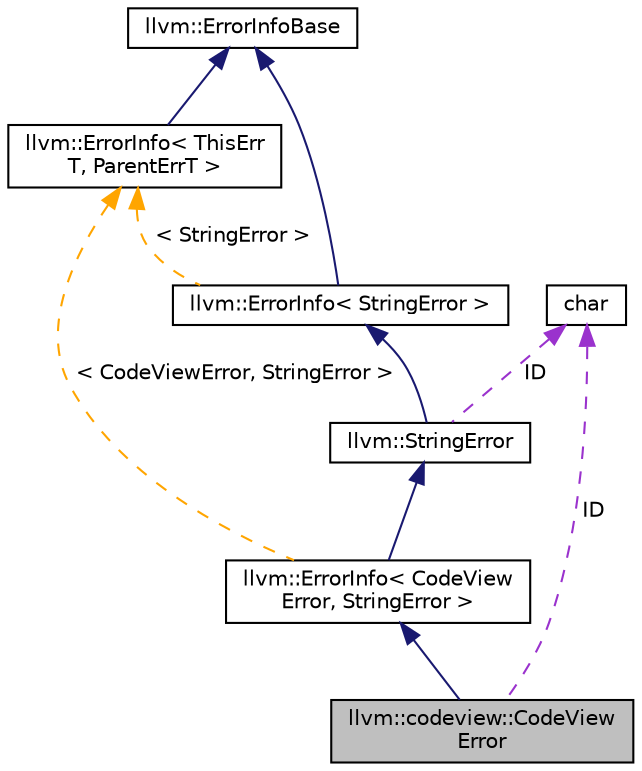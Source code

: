 digraph "llvm::codeview::CodeViewError"
{
 // LATEX_PDF_SIZE
  bgcolor="transparent";
  edge [fontname="Helvetica",fontsize="10",labelfontname="Helvetica",labelfontsize="10"];
  node [fontname="Helvetica",fontsize="10",shape="box"];
  Node1 [label="llvm::codeview::CodeView\lError",height=0.2,width=0.4,color="black", fillcolor="grey75", style="filled", fontcolor="black",tooltip="Base class for errors originating when parsing raw PDB files."];
  Node2 -> Node1 [dir="back",color="midnightblue",fontsize="10",style="solid",fontname="Helvetica"];
  Node2 [label="llvm::ErrorInfo\< CodeView\lError, StringError \>",height=0.2,width=0.4,color="black",URL="$classllvm_1_1ErrorInfo.html",tooltip=" "];
  Node3 -> Node2 [dir="back",color="midnightblue",fontsize="10",style="solid",fontname="Helvetica"];
  Node3 [label="llvm::StringError",height=0.2,width=0.4,color="black",URL="$classllvm_1_1StringError.html",tooltip="This class wraps a string in an Error."];
  Node4 -> Node3 [dir="back",color="midnightblue",fontsize="10",style="solid",fontname="Helvetica"];
  Node4 [label="llvm::ErrorInfo\< StringError \>",height=0.2,width=0.4,color="black",URL="$classllvm_1_1ErrorInfo.html",tooltip=" "];
  Node5 -> Node4 [dir="back",color="midnightblue",fontsize="10",style="solid",fontname="Helvetica"];
  Node5 [label="llvm::ErrorInfoBase",height=0.2,width=0.4,color="black",URL="$classllvm_1_1ErrorInfoBase.html",tooltip="Base class for error info classes."];
  Node6 -> Node4 [dir="back",color="orange",fontsize="10",style="dashed",label=" \< StringError \>" ,fontname="Helvetica"];
  Node6 [label="llvm::ErrorInfo\< ThisErr\lT, ParentErrT \>",height=0.2,width=0.4,color="black",URL="$classllvm_1_1ErrorInfo.html",tooltip="Base class for user error types."];
  Node5 -> Node6 [dir="back",color="midnightblue",fontsize="10",style="solid",fontname="Helvetica"];
  Node7 -> Node3 [dir="back",color="darkorchid3",fontsize="10",style="dashed",label=" ID" ,fontname="Helvetica"];
  Node7 [label="char",height=0.2,width=0.4,color="black",URL="$classchar.html",tooltip=" "];
  Node6 -> Node2 [dir="back",color="orange",fontsize="10",style="dashed",label=" \< CodeViewError, StringError \>" ,fontname="Helvetica"];
  Node7 -> Node1 [dir="back",color="darkorchid3",fontsize="10",style="dashed",label=" ID" ,fontname="Helvetica"];
}
